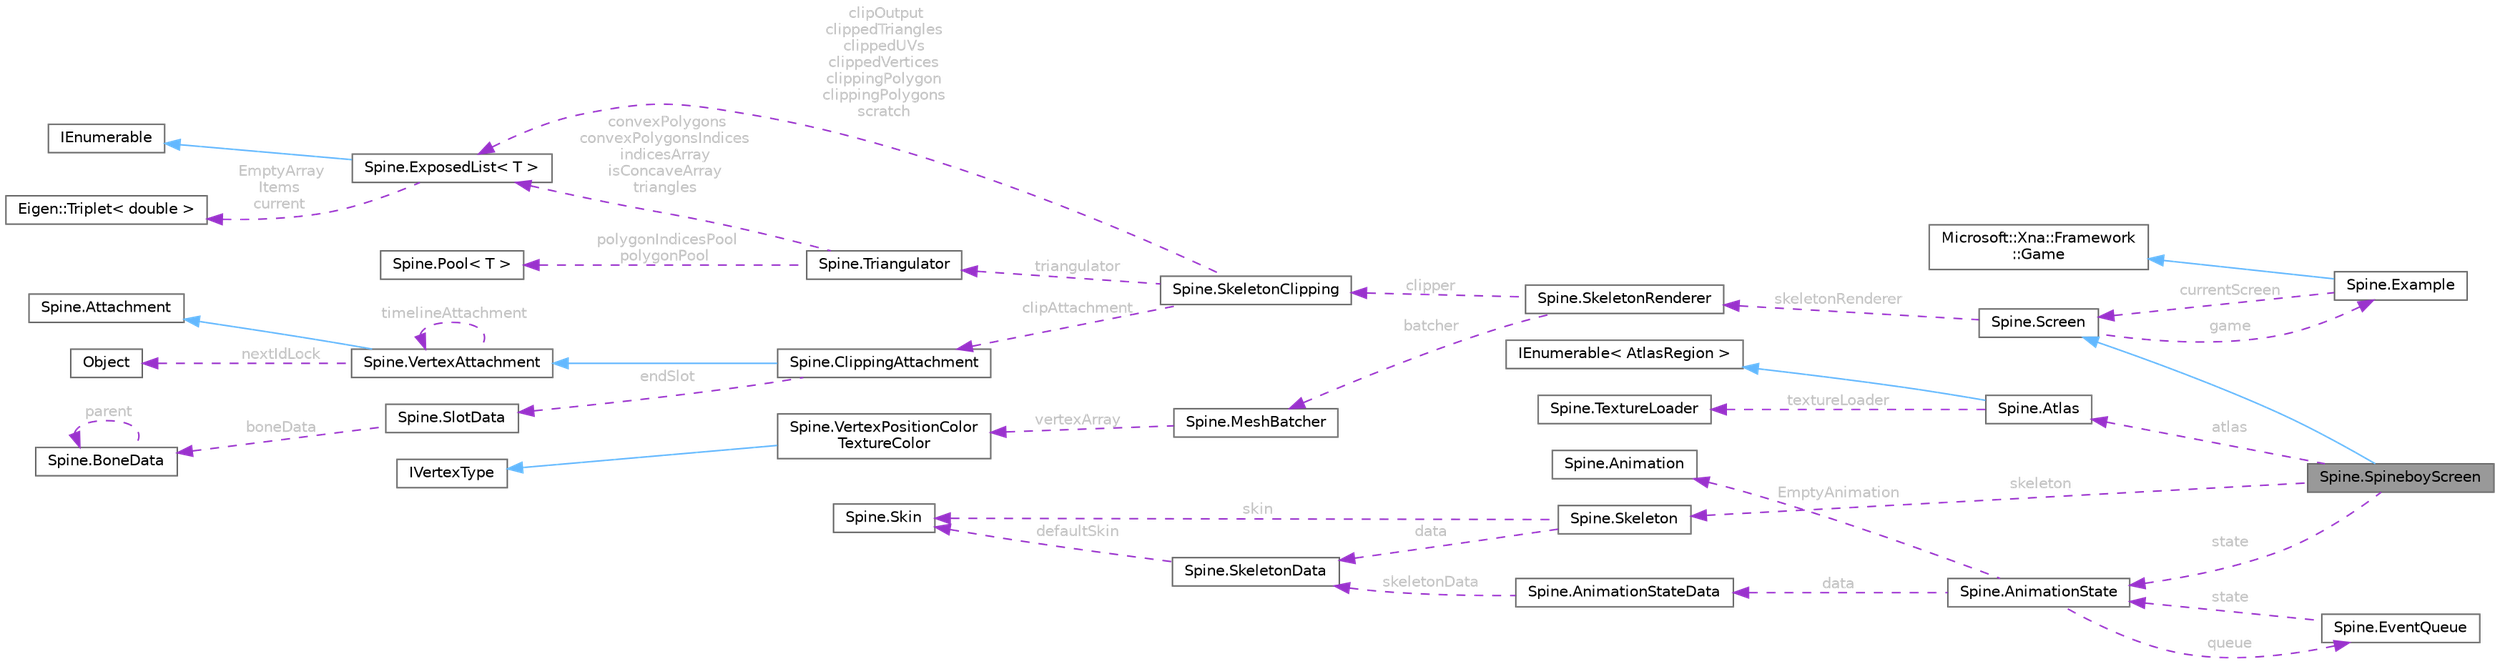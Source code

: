 digraph "Spine.SpineboyScreen"
{
 // LATEX_PDF_SIZE
  bgcolor="transparent";
  edge [fontname=Helvetica,fontsize=10,labelfontname=Helvetica,labelfontsize=10];
  node [fontname=Helvetica,fontsize=10,shape=box,height=0.2,width=0.4];
  rankdir="LR";
  Node1 [id="Node000001",label="Spine.SpineboyScreen",height=0.2,width=0.4,color="gray40", fillcolor="grey60", style="filled", fontcolor="black",tooltip="The Spineboy screen shows how to queue up multiple animations via animation state,..."];
  Node2 -> Node1 [id="edge1_Node000001_Node000002",dir="back",color="steelblue1",style="solid",tooltip=" "];
  Node2 [id="Node000002",label="Spine.Screen",height=0.2,width=0.4,color="gray40", fillcolor="white", style="filled",URL="$class_spine_1_1_screen.html",tooltip=" "];
  Node3 -> Node2 [id="edge2_Node000002_Node000003",dir="back",color="darkorchid3",style="dashed",tooltip=" ",label=" game",fontcolor="grey" ];
  Node3 [id="Node000003",label="Spine.Example",height=0.2,width=0.4,color="gray40", fillcolor="white", style="filled",URL="$class_spine_1_1_example.html",tooltip=" "];
  Node4 -> Node3 [id="edge3_Node000003_Node000004",dir="back",color="steelblue1",style="solid",tooltip=" "];
  Node4 [id="Node000004",label="Microsoft::Xna::Framework\l::Game",height=0.2,width=0.4,color="gray40", fillcolor="white", style="filled",tooltip=" "];
  Node2 -> Node3 [id="edge4_Node000003_Node000002",dir="back",color="darkorchid3",style="dashed",tooltip=" ",label=" currentScreen",fontcolor="grey" ];
  Node5 -> Node2 [id="edge5_Node000002_Node000005",dir="back",color="darkorchid3",style="dashed",tooltip=" ",label=" skeletonRenderer",fontcolor="grey" ];
  Node5 [id="Node000005",label="Spine.SkeletonRenderer",height=0.2,width=0.4,color="gray40", fillcolor="white", style="filled",URL="$class_spine_1_1_skeleton_renderer.html",tooltip="Draws region and mesh attachments."];
  Node6 -> Node5 [id="edge6_Node000005_Node000006",dir="back",color="darkorchid3",style="dashed",tooltip=" ",label=" clipper",fontcolor="grey" ];
  Node6 [id="Node000006",label="Spine.SkeletonClipping",height=0.2,width=0.4,color="gray40", fillcolor="white", style="filled",URL="$class_spine_1_1_skeleton_clipping.html",tooltip=" "];
  Node7 -> Node6 [id="edge7_Node000006_Node000007",dir="back",color="darkorchid3",style="dashed",tooltip=" ",label=" triangulator",fontcolor="grey" ];
  Node7 [id="Node000007",label="Spine.Triangulator",height=0.2,width=0.4,color="gray40", fillcolor="white", style="filled",URL="$class_spine_1_1_triangulator.html",tooltip=" "];
  Node8 -> Node7 [id="edge8_Node000007_Node000008",dir="back",color="darkorchid3",style="dashed",tooltip=" ",label=" convexPolygons\nconvexPolygonsIndices\nindicesArray\nisConcaveArray\ntriangles",fontcolor="grey" ];
  Node8 [id="Node000008",label="Spine.ExposedList\< T \>",height=0.2,width=0.4,color="gray40", fillcolor="white", style="filled",URL="$class_spine_1_1_exposed_list-1-g.html",tooltip=" "];
  Node9 -> Node8 [id="edge9_Node000008_Node000009",dir="back",color="steelblue1",style="solid",tooltip=" "];
  Node9 [id="Node000009",label="IEnumerable",height=0.2,width=0.4,color="gray40", fillcolor="white", style="filled",tooltip=" "];
  Node10 -> Node8 [id="edge10_Node000008_Node000010",dir="back",color="darkorchid3",style="dashed",tooltip=" ",label=" EmptyArray\nItems\ncurrent",fontcolor="grey" ];
  Node10 [id="Node000010",label="Eigen::Triplet\< double \>",height=0.2,width=0.4,color="gray40", fillcolor="white", style="filled",URL="$class_eigen_1_1_triplet.html",tooltip=" "];
  Node11 -> Node7 [id="edge11_Node000007_Node000011",dir="back",color="darkorchid3",style="dashed",tooltip=" ",label=" polygonIndicesPool\npolygonPool",fontcolor="grey" ];
  Node11 [id="Node000011",label="Spine.Pool\< T \>",height=0.2,width=0.4,color="gray40", fillcolor="white", style="filled",URL="$class_spine_1_1_pool-1-g.html",tooltip=" "];
  Node8 -> Node6 [id="edge12_Node000006_Node000008",dir="back",color="darkorchid3",style="dashed",tooltip=" ",label=" clipOutput\nclippedTriangles\nclippedUVs\nclippedVertices\nclippingPolygon\nclippingPolygons\nscratch",fontcolor="grey" ];
  Node12 -> Node6 [id="edge13_Node000006_Node000012",dir="back",color="darkorchid3",style="dashed",tooltip=" ",label=" clipAttachment",fontcolor="grey" ];
  Node12 [id="Node000012",label="Spine.ClippingAttachment",height=0.2,width=0.4,color="gray40", fillcolor="white", style="filled",URL="$class_spine_1_1_clipping_attachment.html",tooltip=" "];
  Node13 -> Node12 [id="edge14_Node000012_Node000013",dir="back",color="steelblue1",style="solid",tooltip=" "];
  Node13 [id="Node000013",label="Spine.VertexAttachment",height=0.2,width=0.4,color="gray40", fillcolor="white", style="filled",URL="$class_spine_1_1_vertex_attachment.html",tooltip=">An attachment with vertices that are transformed by one or more bones and can be deformed by a slot'..."];
  Node14 -> Node13 [id="edge15_Node000013_Node000014",dir="back",color="steelblue1",style="solid",tooltip=" "];
  Node14 [id="Node000014",label="Spine.Attachment",height=0.2,width=0.4,color="gray40", fillcolor="white", style="filled",URL="$class_spine_1_1_attachment.html",tooltip="The base class for all attachments."];
  Node15 -> Node13 [id="edge16_Node000013_Node000015",dir="back",color="darkorchid3",style="dashed",tooltip=" ",label=" nextIdLock",fontcolor="grey" ];
  Node15 [id="Node000015",label="Object",height=0.2,width=0.4,color="gray40", fillcolor="white", style="filled",URL="$class_object.html",tooltip=" "];
  Node13 -> Node13 [id="edge17_Node000013_Node000013",dir="back",color="darkorchid3",style="dashed",tooltip=" ",label=" timelineAttachment",fontcolor="grey" ];
  Node16 -> Node12 [id="edge18_Node000012_Node000016",dir="back",color="darkorchid3",style="dashed",tooltip=" ",label=" endSlot",fontcolor="grey" ];
  Node16 [id="Node000016",label="Spine.SlotData",height=0.2,width=0.4,color="gray40", fillcolor="white", style="filled",URL="$class_spine_1_1_slot_data.html",tooltip=" "];
  Node17 -> Node16 [id="edge19_Node000016_Node000017",dir="back",color="darkorchid3",style="dashed",tooltip=" ",label=" boneData",fontcolor="grey" ];
  Node17 [id="Node000017",label="Spine.BoneData",height=0.2,width=0.4,color="gray40", fillcolor="white", style="filled",URL="$class_spine_1_1_bone_data.html",tooltip=" "];
  Node17 -> Node17 [id="edge20_Node000017_Node000017",dir="back",color="darkorchid3",style="dashed",tooltip=" ",label=" parent",fontcolor="grey" ];
  Node18 -> Node5 [id="edge21_Node000005_Node000018",dir="back",color="darkorchid3",style="dashed",tooltip=" ",label=" batcher",fontcolor="grey" ];
  Node18 [id="Node000018",label="Spine.MeshBatcher",height=0.2,width=0.4,color="gray40", fillcolor="white", style="filled",URL="$class_spine_1_1_mesh_batcher.html",tooltip="Draws batched meshes."];
  Node19 -> Node18 [id="edge22_Node000018_Node000019",dir="back",color="darkorchid3",style="dashed",tooltip=" ",label=" vertexArray",fontcolor="grey" ];
  Node19 [id="Node000019",label="Spine.VertexPositionColor\lTextureColor",height=0.2,width=0.4,color="gray40", fillcolor="white", style="filled",URL="$struct_spine_1_1_vertex_position_color_texture_color.html",tooltip=" "];
  Node20 -> Node19 [id="edge23_Node000019_Node000020",dir="back",color="steelblue1",style="solid",tooltip=" "];
  Node20 [id="Node000020",label="IVertexType",height=0.2,width=0.4,color="gray40", fillcolor="white", style="filled",tooltip=" "];
  Node21 -> Node1 [id="edge24_Node000001_Node000021",dir="back",color="darkorchid3",style="dashed",tooltip=" ",label=" atlas",fontcolor="grey" ];
  Node21 [id="Node000021",label="Spine.Atlas",height=0.2,width=0.4,color="gray40", fillcolor="white", style="filled",URL="$class_spine_1_1_atlas.html",tooltip=" "];
  Node22 -> Node21 [id="edge25_Node000021_Node000022",dir="back",color="steelblue1",style="solid",tooltip=" "];
  Node22 [id="Node000022",label="IEnumerable\< AtlasRegion \>",height=0.2,width=0.4,color="gray40", fillcolor="white", style="filled",tooltip=" "];
  Node23 -> Node21 [id="edge26_Node000021_Node000023",dir="back",color="darkorchid3",style="dashed",tooltip=" ",label=" textureLoader",fontcolor="grey" ];
  Node23 [id="Node000023",label="Spine.TextureLoader",height=0.2,width=0.4,color="gray40", fillcolor="white", style="filled",URL="$interface_spine_1_1_texture_loader.html",tooltip=" "];
  Node24 -> Node1 [id="edge27_Node000001_Node000024",dir="back",color="darkorchid3",style="dashed",tooltip=" ",label=" skeleton",fontcolor="grey" ];
  Node24 [id="Node000024",label="Spine.Skeleton",height=0.2,width=0.4,color="gray40", fillcolor="white", style="filled",URL="$class_spine_1_1_skeleton.html",tooltip=" "];
  Node25 -> Node24 [id="edge28_Node000024_Node000025",dir="back",color="darkorchid3",style="dashed",tooltip=" ",label=" data",fontcolor="grey" ];
  Node25 [id="Node000025",label="Spine.SkeletonData",height=0.2,width=0.4,color="gray40", fillcolor="white", style="filled",URL="$class_spine_1_1_skeleton_data.html",tooltip="Stores the setup pose and all of the stateless data for a skeleton."];
  Node26 -> Node25 [id="edge29_Node000025_Node000026",dir="back",color="darkorchid3",style="dashed",tooltip=" ",label=" defaultSkin",fontcolor="grey" ];
  Node26 [id="Node000026",label="Spine.Skin",height=0.2,width=0.4,color="gray40", fillcolor="white", style="filled",URL="$class_spine_1_1_skin.html",tooltip="Stores attachments by slot index and attachment name."];
  Node26 -> Node24 [id="edge30_Node000024_Node000026",dir="back",color="darkorchid3",style="dashed",tooltip=" ",label=" skin",fontcolor="grey" ];
  Node27 -> Node1 [id="edge31_Node000001_Node000027",dir="back",color="darkorchid3",style="dashed",tooltip=" ",label=" state",fontcolor="grey" ];
  Node27 [id="Node000027",label="Spine.AnimationState",height=0.2,width=0.4,color="gray40", fillcolor="white", style="filled",URL="$class_spine_1_1_animation_state.html",tooltip=" "];
  Node28 -> Node27 [id="edge32_Node000027_Node000028",dir="back",color="darkorchid3",style="dashed",tooltip=" ",label=" EmptyAnimation",fontcolor="grey" ];
  Node28 [id="Node000028",label="Spine.Animation",height=0.2,width=0.4,color="gray40", fillcolor="white", style="filled",URL="$class_spine_1_1_animation.html",tooltip="Stores a list of timelines to animate a skeleton's pose over time."];
  Node29 -> Node27 [id="edge33_Node000027_Node000029",dir="back",color="darkorchid3",style="dashed",tooltip=" ",label=" data",fontcolor="grey" ];
  Node29 [id="Node000029",label="Spine.AnimationStateData",height=0.2,width=0.4,color="gray40", fillcolor="white", style="filled",URL="$class_spine_1_1_animation_state_data.html",tooltip="Stores mix (crossfade) durations to be applied when AnimationState animations are changed."];
  Node25 -> Node29 [id="edge34_Node000029_Node000025",dir="back",color="darkorchid3",style="dashed",tooltip=" ",label=" skeletonData",fontcolor="grey" ];
  Node30 -> Node27 [id="edge35_Node000027_Node000030",dir="back",color="darkorchid3",style="dashed",tooltip=" ",label=" queue",fontcolor="grey" ];
  Node30 [id="Node000030",label="Spine.EventQueue",height=0.2,width=0.4,color="gray40", fillcolor="white", style="filled",URL="$class_spine_1_1_event_queue.html",tooltip=" "];
  Node27 -> Node30 [id="edge36_Node000030_Node000027",dir="back",color="darkorchid3",style="dashed",tooltip=" ",label=" state",fontcolor="grey" ];
}
